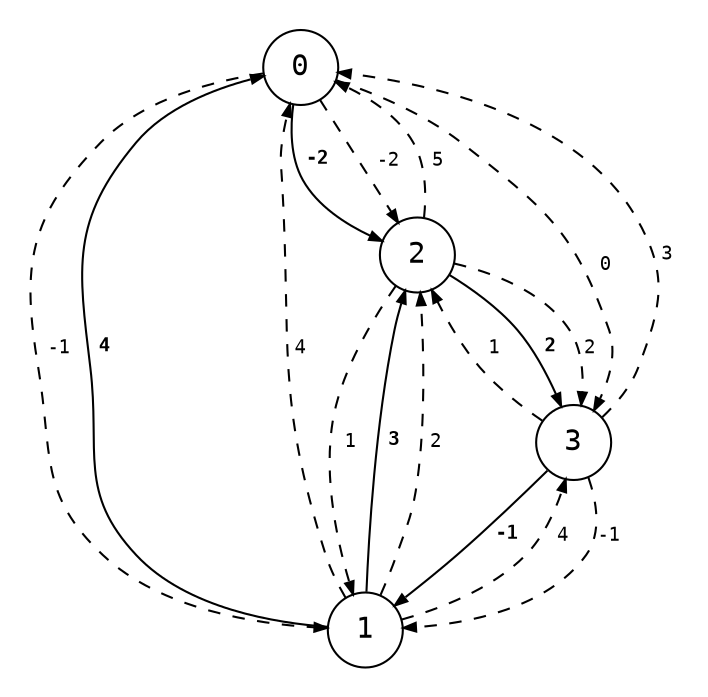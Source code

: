 digraph {
    node [shape=circle, fontname="monospace"];
    edge [arrowsize=0.6, fontname="monospace", fontsize=9];
    layout=dot;
    nodesep=0.25;
    // scale=2.0;
    normalize=true;
    pad=0.2;
    // splines=line

    0 -> 2 [
        label=<
            <table border="0" cellpadding="1" cellspacing="0">
                <tr>
                    <td><b>-2</b></td>
                </tr>
            </table>
        >,
        weight=5
    ];

    1 -> 0 [
        label=<
            <table border="0" cellpadding="4" cellspacing="0">
                <tr>
                    <td><b>4</b></td>
                </tr>
            </table>
        >,
        weight=5
    ];

    1 -> 2 [
        label=<
            <table border="0" cellpadding="4" cellspacing="0">
                <tr>
                    <td><b>3</b></td>
                </tr>
            </table>
        >,
        weight=5
    ];

    2 -> 3 [
        label=<
            <table border="0" cellpadding="2" cellspacing="0">
                <tr>
                    <td><b>2</b></td>
                </tr>
            </table>
        >,
        weight=9
    ];

    3 -> 1 [
        label=<
            <table border="0" cellpadding="0" cellspacing="0">
                <tr>
                    <td><b>-1</b></td>
                </tr>
            </table>
        >,
        weight=5
    ];

    0 -> 1 [
        label=<
            <table border="0" cellpadding="4" cellspacing="0">
                <tr>
                    <td>-1</td>
                </tr>
            </table>
        >,
        style=dashed
    ];

    0 -> 2 [
        label=<
            <table border="0" cellpadding="3" cellspacing="0">
                <tr>
                    <td>-2</td>
                </tr>
            </table>
        >,
        style=dashed
    ];

    0 -> 3 [
        label=<
            <table border="0" cellpadding="3" cellspacing="0">
                <tr>
                    <td><br />0 </td>
                </tr>
            </table>
        >,
        style=dashed
    ];

    1 -> 0 [
        label=<
            <table border="0" cellpadding="4" cellspacing="0">
                <tr>
                    <td>4</td>
                </tr>
            </table>
        >,
        style=dashed
    ];

    1 -> 2 [
        label=<
            <table border="0" cellpadding="4" cellspacing="0">
                <tr>
                    <td>2</td>
                </tr>
            </table>
        >,
        style=dashed
    ];

    1 -> 3 [
        label=<
            <table border="0" cellpadding="4" cellspacing="0">
                <tr>
                    <td>4</td>
                </tr>
            </table>
        >,
        style=dashed
    ];

    2 -> 0 [
        label=<
            <table border="0" cellpadding="4" cellspacing="0">
                <tr>
                    <td>5</td>
                </tr>
            </table>
        >,
        style=dashed
    ];

    2 -> 1 [
        label=<
            <table border="0" cellpadding="4" cellspacing="0">
                <tr>
                    <td>1</td>
                </tr>
            </table>
        >,
        style=dashed
    ];

    2 -> 3 [
        label=<
            <table border="0" cellpadding="2" cellspacing="0">
                <tr>
                    <td>2</td>
                </tr>
            </table>
        >,
        style=dashed
    ];

    3 -> 0 [
        label=<
            <table border="0" cellpadding="2" cellspacing="0">
                <tr>
                    <td>3</td>
                </tr>
            </table>
        >,
        style=dashed,
        weight=1
    ];

    3 -> 1 [
        label=<
            <table border="0" cellpadding="1" cellspacing="0">
                <tr>
                    <td>-1</td>
                </tr>
            </table>
        >,
        style=dashed
    ];

    3 -> 2 [
        label=<
            <table border="0" cellpadding="4" cellspacing="0">
                <tr>
                    <td>1</td>
                </tr>
            </table>
        >,
        style=dashed
    ];
}